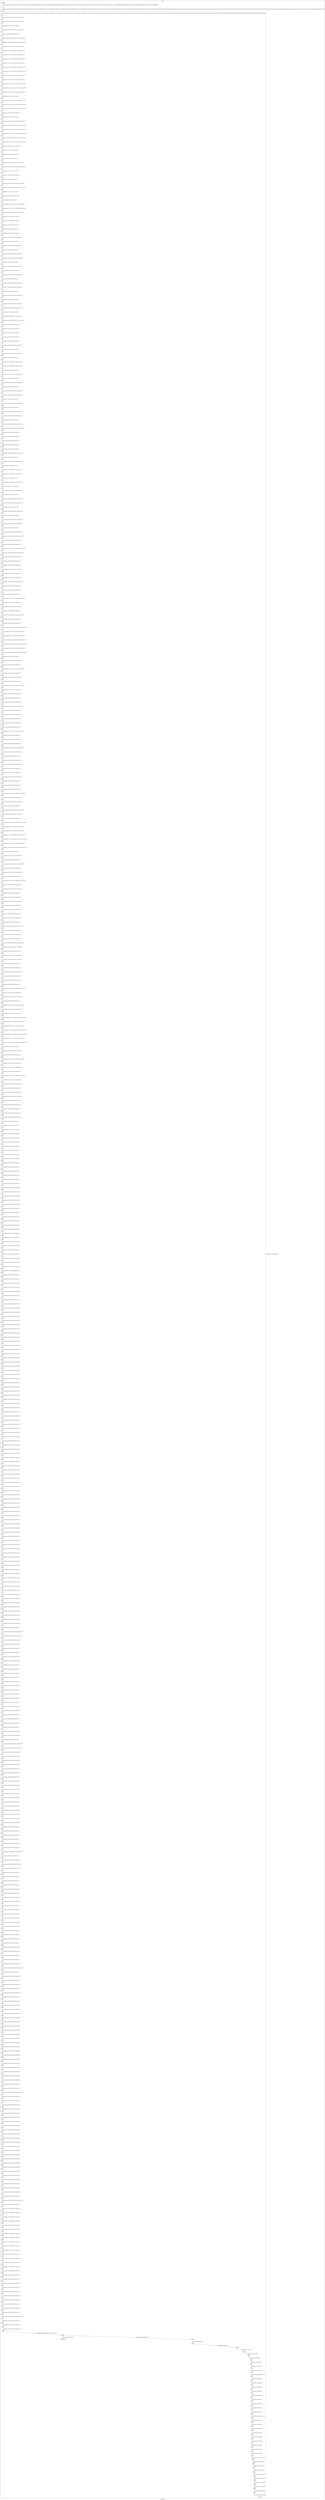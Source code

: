 digraph G {
label="Btor2XCFA";
subgraph cluster_0 {
label="main";
main_init[];
l1[];
l3[];
l4[];
l5[];
l6[];
l7[];
l8[];
l9[];
l10[];
l11[];
l12[];
l13[];
l14[];
l15[];
l16[];
l17[];
l18[];
l19[];
l20[];
l21[];
l22[];
l23[];
l24[];
l25[];
l26[];
l27[];
l28[];
l29[];
l30[];
l31[];
l32[];
l33[];
l34[];
l35[];
l36[];
l37[];
l38[];
l39[];
l40[];
l41[];
l42[];
l43[];
l44[];
l45[];
l46[];
l47[];
l48[];
l49[];
l50[];
l51[];
l52[];
l53[];
l54[];
l55[];
l56[];
l57[];
l58[];
l59[];
l60[];
l61[];
l62[];
l63[];
l64[];
l65[];
l66[];
l67[];
l68[];
l69[];
l70[];
l71[];
l72[];
l73[];
l74[];
l75[];
l76[];
l77[];
l78[];
l79[];
l80[];
l81[];
l82[];
l83[];
l84[];
l85[];
l86[];
l87[];
l88[];
l89[];
l90[];
l91[];
l92[];
l93[];
l94[];
l95[];
l96[];
l97[];
l98[];
l99[];
l100[];
l101[];
l102[];
l103[];
l104[];
l105[];
l106[];
l107[];
l108[];
l109[];
l110[];
l111[];
l112[];
l113[];
l114[];
l115[];
l116[];
l117[];
l118[];
l119[];
l120[];
l121[];
l122[];
l123[];
l124[];
l125[];
l126[];
l127[];
l128[];
l129[];
l130[];
l131[];
l132[];
l133[];
l134[];
l135[];
l136[];
l137[];
l138[];
l139[];
l140[];
l141[];
l142[];
l143[];
l144[];
l145[];
l146[];
l147[];
l148[];
l149[];
l150[];
l151[];
l152[];
l153[];
l154[];
l155[];
l156[];
l157[];
l158[];
l159[];
l160[];
l161[];
l162[];
l163[];
l164[];
l165[];
l166[];
l167[];
l168[];
l169[];
l170[];
l171[];
l172[];
l173[];
l174[];
l175[];
l176[];
l177[];
l178[];
l179[];
l180[];
l181[];
l182[];
l183[];
l184[];
l185[];
l186[];
l187[];
l188[];
l189[];
l190[];
l191[];
l192[];
l193[];
l194[];
l195[];
l196[];
l197[];
l198[];
l199[];
l200[];
l201[];
l202[];
l203[];
l204[];
l205[];
l206[];
l207[];
l208[];
l209[];
l210[];
l211[];
l212[];
l213[];
l214[];
l215[];
l216[];
l217[];
l218[];
l219[];
l220[];
l221[];
l222[];
l223[];
l224[];
l225[];
l226[];
l227[];
l228[];
l229[];
l230[];
l231[];
l232[];
l233[];
l234[];
l235[];
l236[];
l237[];
l238[];
l239[];
l240[];
l241[];
l242[];
l243[];
l244[];
l245[];
l246[];
l247[];
l248[];
l249[];
l250[];
l251[];
l252[];
l253[];
l254[];
l255[];
l256[];
l257[];
l258[];
l259[];
l260[];
l261[];
l262[];
l263[];
l264[];
l265[];
l266[];
l267[];
l268[];
l269[];
l270[];
l271[];
l272[];
l273[];
l274[];
l275[];
l276[];
l277[];
l278[];
l279[];
l280[];
l281[];
l282[];
l283[];
l284[];
l285[];
l286[];
l287[];
l288[];
l289[];
l290[];
l291[];
l292[];
l293[];
l294[];
l295[];
l296[];
l297[];
l298[];
l299[];
l300[];
l301[];
l302[];
l303[];
l304[];
l305[];
l306[];
l307[];
l308[];
l309[];
l310[];
l311[];
l312[];
l313[];
l314[];
l315[];
l316[];
l317[];
l318[];
l319[];
l320[];
l321[];
l322[];
l323[];
l324[];
l325[];
l326[];
l327[];
l328[];
l329[];
l330[];
l331[];
l332[];
l333[];
l334[];
l335[];
l336[];
l337[];
l338[];
l339[];
l340[];
l341[];
l342[];
l343[];
l344[];
l345[];
l346[];
l347[];
l348[];
l349[];
l350[];
l351[];
l352[];
l353[];
l354[];
l355[];
l356[];
l357[];
l358[];
l359[];
l360[];
l361[];
l362[];
l363[];
l364[];
l365[];
l366[];
l367[];
l368[];
l369[];
l370[];
l371[];
l372[];
l373[];
l374[];
l375[];
l376[];
l377[];
l378[];
l379[];
l380[];
l381[];
l382[];
l383[];
l384[];
l385[];
l386[];
l387[];
l388[];
l389[];
l390[];
l391[];
l392[];
l393[];
l394[];
l395[];
l396[];
l397[];
l398[];
l399[];
l400[];
l401[];
l402[];
l403[];
l404[];
l405[];
l406[];
l407[];
l408[];
l409[];
l410[];
l411[];
l412[];
l413[];
l414[];
l415[];
l416[];
l417[];
l418[];
l419[];
l420[];
l421[];
l422[];
l423[];
l424[];
l425[];
l426[];
l427[];
l428[];
l429[];
l430[];
l431[];
l432[];
l433[];
l434[];
l435[];
l436[];
l437[];
l438[];
l439[];
l440[];
l441[];
l442[];
l443[];
l444[];
l445[];
l446[];
l447[];
l448[];
l449[];
l450[];
l451[];
l452[];
l453[];
l454[];
l455[];
l456[];
l457[];
l458[];
l459[];
l460[];
l461[];
l462[];
l463[];
l464[];
l465[];
l466[];
l467[];
l468[];
l469[];
l470[];
l471[];
l472[];
l473[];
l474[];
l475[];
l476[];
l477[];
l478[];
l479[];
l480[];
l481[];
l482[];
l483[];
l484[];
l485[];
l486[];
l487[];
l488[];
l489[];
l490[];
l491[];
l492[];
l493[];
l494[];
l495[];
l496[];
l497[];
l498[];
l499[];
l500[];
l501[];
l502[];
l503[];
l504[];
l505[];
l506[];
l507[];
l508[];
l509[];
l510[];
l511[];
l512[];
l513[];
l514[];
l515[];
l516[];
l517[];
l518[];
l519[];
l520[];
l521[];
l522[];
l523[];
l524[];
l525[];
l526[];
l527[];
l528[];
l529[];
l530[];
l531[];
l532[];
l533[];
l534[];
l535[];
l536[];
l537[];
l538[];
l539[];
l540[];
l541[];
l542[];
l543[];
l544[];
l545[];
l546[];
l547[];
l548[];
l549[];
l550[];
l551[];
l552[];
l553[];
l554[];
l555[];
l556[];
l557[];
l558[];
l559[];
l560[];
l561[];
l562[];
l563[];
main_error[];
l564[];
l565[];
l566[];
l567[];
l568[];
l569[];
l570[];
l571[];
l572[];
l573[];
l574[];
l575[];
l576[];
l577[];
l578[];
l579[];
l580[];
l581[];
l582[];
l583[];
l584[];
l585[];
l586[];
l587[];
l588[];
l589[];
l590[];
l591[];
l592[];
l593[];
l594[];
l595[];
l596[];
l597[];
l598[];
l599[];
l600[];
l601[];
l602[];
main_init -> l1 [label="[(assign const_5 #b00000000),(assign const_22 #b0),(assign const_85 #b00000000000000000000000000000001),(assign const_86 #b00000000000000000000000000000000),(assign const_96 #b00000000),(assign const_100 #b00000001),(assign const_124 #b11111111),(assign const_126 #b00000010),(assign const_151 #b000000000000000000000000),(assign const_320 #b00000000000000000000000000000011),(assign const_331 #b00000011)] "];
l3 -> l4 [label="[(havoc input_95),(havoc input_97),(havoc input_98),(havoc input_99),(havoc input_106),(havoc input_107),(havoc input_108),(havoc input_109),(havoc input_115),(havoc input_116),(havoc input_117),(havoc input_118),(havoc input_125),(havoc input_127),(havoc input_128),(havoc input_135),(havoc input_136),(havoc input_137),(havoc input_138),(havoc input_139),(havoc input_140),(havoc input_150),(havoc input_158),(havoc input_165),(havoc input_173),(havoc input_175),(havoc input_179),(havoc input_181),(havoc input_190),(havoc input_204),(havoc input_215),(havoc input_217),(havoc input_221),(havoc input_223),(havoc input_232),(havoc input_246),(havoc input_257),(havoc input_259),(havoc input_263),(havoc input_265),(havoc input_274),(havoc input_288)] "];
l4 -> l5 [label="[(assign ternary_87 (ite (= state_25 #b1) const_85 const_86))] "];
l5 -> l6 [label="[(assign ternary_88 (ite (= state_45 #b1) const_85 const_86))] "];
l6 -> l7 [label="[(assign binary_89 (bvadd ternary_87 ternary_88))] "];
l7 -> l8 [label="[(assign ternary_90 (ite (= state_65 #b1) const_85 const_86))] "];
l8 -> l9 [label="[(assign binary_91 (bvadd binary_89 ternary_90))] "];
l9 -> l10 [label="[(assign comparison_92 (ite (bvule binary_91 const_85) #b1 #b0))] "];
l10 -> l11 [label="[(assign binary_93 (bvand (bvnot state_83) (bvnot comparison_92)))] "];
l11 -> l12 [label="[(assign ternary_101 (ite (= input_99 #b1) const_100 state_6))] "];
l12 -> l13 [label="[(assign ternary_102 (ite (= input_98 #b1) const_96 ternary_101))] "];
l13 -> l14 [label="[(assign ternary_103 (ite (= input_97 #b1) const_96 ternary_102))] "];
l14 -> l15 [label="[(assign ternary_104 (ite (= input_95 #b1) const_96 ternary_103))] "];
l15 -> l16 [label="[(assign ternary_110 (ite (= input_109 #b1) const_100 state_8))] "];
l16 -> l17 [label="[(assign ternary_111 (ite (= input_108 #b1) const_96 ternary_110))] "];
l17 -> l18 [label="[(assign ternary_112 (ite (= input_107 #b1) const_96 ternary_111))] "];
l18 -> l19 [label="[(assign ternary_113 (ite (= input_106 #b1) const_96 ternary_112))] "];
l19 -> l20 [label="[(assign ternary_119 (ite (= input_118 #b1) const_100 state_10))] "];
l20 -> l21 [label="[(assign ternary_120 (ite (= input_117 #b1) const_96 ternary_119))] "];
l21 -> l22 [label="[(assign ternary_121 (ite (= input_116 #b1) const_96 ternary_120))] "];
l22 -> l23 [label="[(assign ternary_122 (ite (= input_115 #b1) const_96 ternary_121))] "];
l23 -> l24 [label="[(assign binary_129 (bvxor const_124 state_12))] "];
l24 -> l25 [label="[(assign ternary_130 (ite (= input_128 #b1) const_96 binary_129))] "];
l25 -> l26 [label="[(assign ternary_131 (ite (= input_127 #b1) const_100 ternary_130))] "];
l26 -> l27 [label="[(assign ternary_132 (ite (= input_125 #b1) const_126 ternary_131))] "];
l27 -> l28 [label="[(assign binary_133 (bvxor const_124 ternary_132))] "];
l28 -> l29 [label="[(assign binary_141 (bvxor const_124 state_14))] "];
l29 -> l30 [label="[(assign ternary_142 (ite (= input_140 #b1) const_96 binary_141))] "];
l30 -> l31 [label="[(assign ternary_143 (ite (= input_139 #b1) const_124 ternary_142))] "];
l31 -> l32 [label="[(assign ternary_144 (ite (= input_138 #b1) const_100 ternary_143))] "];
l32 -> l33 [label="[(assign ternary_145 (ite (= input_137 #b1) const_124 ternary_144))] "];
l33 -> l34 [label="[(assign ternary_146 (ite (= input_136 #b1) const_126 ternary_145))] "];
l34 -> l35 [label="[(assign ternary_147 (ite (= input_135 #b1) const_124 ternary_146))] "];
l35 -> l36 [label="[(assign binary_148 (bvxor const_124 ternary_147))] "];
l36 -> l37 [label="[(assign binary_152 (++ const_151 state_16))] "];
l37 -> l38 [label="[(assign binary_153 (bvadd const_85 binary_152))] "];
l38 -> l39 [label="[(assign slice_154 (extract binary_153 0 8))] "];
l39 -> l40 [label="[(assign ternary_155 (ite (= input_97 #b1) const_96 state_16))] "];
l40 -> l41 [label="[(assign ternary_156 (ite (= input_150 #b1) slice_154 ternary_155))] "];
l41 -> l42 [label="[(assign binary_159 (++ const_151 state_18))] "];
l42 -> l43 [label="[(assign binary_160 (bvadd const_85 binary_159))] "];
l43 -> l44 [label="[(assign slice_161 (extract binary_160 0 8))] "];
l44 -> l45 [label="[(assign ternary_162 (ite (= input_107 #b1) const_96 state_18))] "];
l45 -> l46 [label="[(assign ternary_163 (ite (= input_158 #b1) slice_161 ternary_162))] "];
l46 -> l47 [label="[(assign binary_166 (++ const_151 state_20))] "];
l47 -> l48 [label="[(assign binary_167 (bvadd const_85 binary_166))] "];
l48 -> l49 [label="[(assign slice_168 (extract binary_167 0 8))] "];
l49 -> l50 [label="[(assign ternary_169 (ite (= input_116 #b1) const_96 state_20))] "];
l50 -> l51 [label="[(assign ternary_170 (ite (= input_165 #b1) slice_168 ternary_169))] "];
l51 -> l52 [label="[(assign binary_172 (bvand (bvnot state_23) (bvnot input_99)))] "];
l52 -> l53 [label="[(assign binary_174 (bvor binary_172 input_173))] "];
l53 -> l54 [label="[(assign binary_176 (bvor binary_174 input_175))] "];
l54 -> l55 [label="[(assign binary_177 (bvor binary_176 input_95))] "];
l55 -> l56 [label="[(assign binary_180 (bvor state_25 input_179))] "];
l56 -> l57 [label="[(assign binary_182 (bvor binary_180 input_181))] "];
l57 -> l58 [label="[(assign binary_183 (bvand binary_182 (bvnot input_139)))] "];
l58 -> l59 [label="[(assign binary_185 (bvor state_27 input_99))] "];
l59 -> l60 [label="[(assign binary_186 (bvand binary_185 (bvnot input_128)))] "];
l60 -> l61 [label="[(assign binary_188 (bvor state_29 input_128))] "];
l61 -> l62 [label="[(assign binary_189 (bvand binary_188 (bvnot input_98)))] "];
l62 -> l63 [label="[(assign binary_191 (bvand binary_189 (bvnot input_190)))] "];
l63 -> l64 [label="[(assign binary_193 (bvor state_31 input_98))] "];
l64 -> l65 [label="[(assign binary_194 (bvand binary_193 (bvnot input_173)))] "];
l65 -> l66 [label="[(assign binary_196 (bvor state_33 input_190))] "];
l66 -> l67 [label="[(assign binary_197 (bvand binary_196 (bvnot input_140)))] "];
l67 -> l68 [label="[(assign binary_199 (bvor state_35 input_140))] "];
l68 -> l69 [label="[(assign binary_200 (bvand binary_199 (bvnot input_179)))] "];
l69 -> l70 [label="[(assign binary_201 (bvand binary_200 (bvnot input_97)))] "];
l70 -> l71 [label="[(assign binary_203 (bvor state_37 input_97))] "];
l71 -> l72 [label="[(assign binary_205 (bvand binary_203 (bvnot input_204)))] "];
l72 -> l73 [label="[(assign binary_207 (bvor state_39 input_204))] "];
l73 -> l74 [label="[(assign binary_208 (bvand binary_207 (bvnot input_181)))] "];
l74 -> l75 [label="[(assign binary_209 (bvand binary_208 (bvnot input_175)))] "];
l75 -> l76 [label="[(assign binary_211 (bvor state_41 input_139))] "];
l76 -> l77 [label="[(assign binary_212 (bvand binary_211 (bvnot input_95)))] "];
l77 -> l78 [label="[(assign binary_214 (bvand (bvnot state_43) (bvnot input_109)))] "];
l78 -> l79 [label="[(assign binary_216 (bvor binary_214 input_215))] "];
l79 -> l80 [label="[(assign binary_218 (bvor binary_216 input_217))] "];
l80 -> l81 [label="[(assign binary_219 (bvor binary_218 input_106))] "];
l81 -> l82 [label="[(assign binary_222 (bvor state_45 input_221))] "];
l82 -> l83 [label="[(assign binary_224 (bvor binary_222 input_223))] "];
l83 -> l84 [label="[(assign binary_225 (bvand binary_224 (bvnot input_137)))] "];
l84 -> l85 [label="[(assign binary_227 (bvor state_47 input_109))] "];
l85 -> l86 [label="[(assign binary_228 (bvand binary_227 (bvnot input_127)))] "];
l86 -> l87 [label="[(assign binary_230 (bvor state_49 input_127))] "];
l87 -> l88 [label="[(assign binary_231 (bvand binary_230 (bvnot input_108)))] "];
l88 -> l89 [label="[(assign binary_233 (bvand binary_231 (bvnot input_232)))] "];
l89 -> l90 [label="[(assign binary_235 (bvor state_51 input_108))] "];
l90 -> l91 [label="[(assign binary_236 (bvand binary_235 (bvnot input_215)))] "];
l91 -> l92 [label="[(assign binary_238 (bvor state_53 input_232))] "];
l92 -> l93 [label="[(assign binary_239 (bvand binary_238 (bvnot input_138)))] "];
l93 -> l94 [label="[(assign binary_241 (bvor state_55 input_138))] "];
l94 -> l95 [label="[(assign binary_242 (bvand binary_241 (bvnot input_221)))] "];
l95 -> l96 [label="[(assign binary_243 (bvand binary_242 (bvnot input_107)))] "];
l96 -> l97 [label="[(assign binary_245 (bvor state_57 input_107))] "];
l97 -> l98 [label="[(assign binary_247 (bvand binary_245 (bvnot input_246)))] "];
l98 -> l99 [label="[(assign binary_249 (bvor state_59 input_246))] "];
l99 -> l100 [label="[(assign binary_250 (bvand binary_249 (bvnot input_223)))] "];
l100 -> l101 [label="[(assign binary_251 (bvand binary_250 (bvnot input_217)))] "];
l101 -> l102 [label="[(assign binary_253 (bvor state_61 input_137))] "];
l102 -> l103 [label="[(assign binary_254 (bvand binary_253 (bvnot input_106)))] "];
l103 -> l104 [label="[(assign binary_256 (bvand (bvnot state_63) (bvnot input_118)))] "];
l104 -> l105 [label="[(assign binary_258 (bvor binary_256 input_257))] "];
l105 -> l106 [label="[(assign binary_260 (bvor binary_258 input_259))] "];
l106 -> l107 [label="[(assign binary_261 (bvor binary_260 input_115))] "];
l107 -> l108 [label="[(assign binary_264 (bvor state_65 input_263))] "];
l108 -> l109 [label="[(assign binary_266 (bvor binary_264 input_265))] "];
l109 -> l110 [label="[(assign binary_267 (bvand binary_266 (bvnot input_135)))] "];
l110 -> l111 [label="[(assign binary_269 (bvor state_67 input_118))] "];
l111 -> l112 [label="[(assign binary_270 (bvand binary_269 (bvnot input_125)))] "];
l112 -> l113 [label="[(assign binary_272 (bvor state_69 input_125))] "];
l113 -> l114 [label="[(assign binary_273 (bvand binary_272 (bvnot input_117)))] "];
l114 -> l115 [label="[(assign binary_275 (bvand binary_273 (bvnot input_274)))] "];
l115 -> l116 [label="[(assign binary_277 (bvor state_71 input_117))] "];
l116 -> l117 [label="[(assign binary_278 (bvand binary_277 (bvnot input_257)))] "];
l117 -> l118 [label="[(assign binary_280 (bvor state_73 input_274))] "];
l118 -> l119 [label="[(assign binary_281 (bvand binary_280 (bvnot input_136)))] "];
l119 -> l120 [label="[(assign binary_283 (bvor state_75 input_136))] "];
l120 -> l121 [label="[(assign binary_284 (bvand binary_283 (bvnot input_263)))] "];
l121 -> l122 [label="[(assign binary_285 (bvand binary_284 (bvnot input_116)))] "];
l122 -> l123 [label="[(assign binary_287 (bvor state_77 input_116))] "];
l123 -> l124 [label="[(assign binary_289 (bvand binary_287 (bvnot input_288)))] "];
l124 -> l125 [label="[(assign binary_291 (bvor state_79 input_288))] "];
l125 -> l126 [label="[(assign binary_292 (bvand binary_291 (bvnot input_265)))] "];
l126 -> l127 [label="[(assign binary_293 (bvand binary_292 (bvnot input_259)))] "];
l127 -> l128 [label="[(assign binary_295 (bvor state_81 input_135))] "];
l128 -> l129 [label="[(assign binary_296 (bvand binary_295 (bvnot input_115)))] "];
l129 -> l130 [label="[(assign binary_298 (bvor (bvnot state_23) (bvnot input_99)))] "];
l130 -> l131 [label="[(assign binary_299 (bvor state_27 (bvnot input_128)))] "];
l131 -> l132 [label="[(assign binary_300 (bvand binary_298 binary_299))] "];
l132 -> l133 [label="[(assign comparison_301 (ite (= const_124 binary_141) #b1 #b0))] "];
l133 -> l134 [label="[(assign binary_302 (bvand state_29 (bvnot comparison_301)))] "];
l134 -> l135 [label="[(assign binary_303 (bvor (bvnot input_98) binary_302))] "];
l135 -> l136 [label="[(assign binary_304 (bvand binary_300 binary_303))] "];
l136 -> l137 [label="[(assign binary_305 (bvand state_31 comparison_301))] "];
l137 -> l138 [label="[(assign binary_306 (bvor (bvnot input_173) binary_305))] "];
l138 -> l139 [label="[(assign binary_307 (bvand binary_304 binary_306))] "];
l139 -> l140 [label="[(assign binary_308 (bvand state_29 comparison_301))] "];
l140 -> l141 [label="[(assign binary_309 (bvor (bvnot input_190) binary_308))] "];
l141 -> l142 [label="[(assign binary_310 (bvand binary_307 binary_309))] "];
l142 -> l143 [label="[(assign binary_311 (bvor state_33 (bvnot input_140)))] "];
l143 -> l144 [label="[(assign binary_312 (bvand binary_310 binary_311))] "];
l144 -> l145 [label="[(assign comparison_313 (ite (= const_96 binary_129) #b1 #b0))] "];
l145 -> l146 [label="[(assign binary_314 (bvand state_35 comparison_313))] "];
l146 -> l147 [label="[(assign binary_315 (bvor (bvnot input_179) binary_314))] "];
l147 -> l148 [label="[(assign binary_316 (bvand binary_312 binary_315))] "];
l148 -> l149 [label="[(assign binary_317 (bvand state_35 (bvnot comparison_313)))] "];
l149 -> l150 [label="[(assign binary_318 (bvor (bvnot input_97) binary_317))] "];
l150 -> l151 [label="[(assign binary_319 (bvand binary_316 binary_318))] "];
l151 -> l152 [label="[(assign comparison_321 (ite (bvule const_320 binary_152) #b1 #b0))] "];
l152 -> l153 [label="[(assign comparison_322 (ite (= const_96 state_16) #b1 #b0))] "];
l153 -> l154 [label="[(assign comparison_323 (ite (= const_100 state_16) #b1 #b0))] "];
l154 -> l155 [label="[(assign ternary_324 (ite (= comparison_323 #b1) state_8 state_10))] "];
l155 -> l156 [label="[(assign ternary_325 (ite (= comparison_322 #b1) state_6 ternary_324))] "];
l156 -> l157 [label="[(assign comparison_326 (ite (= const_96 ternary_325) #b1 #b0))] "];
l157 -> l158 [label="[(assign binary_327 (bvand (bvnot comparison_321) comparison_326))] "];
l158 -> l159 [label="[(assign binary_328 (bvand state_37 binary_327))] "];
l159 -> l160 [label="[(assign binary_329 (bvor (bvnot input_150) binary_328))] "];
l160 -> l161 [label="[(assign binary_330 (bvand binary_319 binary_329))] "];
l161 -> l162 [label="[(assign comparison_332 (ite (= const_331 state_16) #b1 #b0))] "];
l162 -> l163 [label="[(assign binary_333 (bvand state_37 comparison_332))] "];
l163 -> l164 [label="[(assign binary_334 (bvor (bvnot input_204) binary_333))] "];
l164 -> l165 [label="[(assign binary_335 (bvand binary_330 binary_334))] "];
l165 -> l166 [label="[(assign comparison_336 (ite (= const_96 binary_141) #b1 #b0))] "];
l166 -> l167 [label="[(assign binary_337 (bvand state_39 comparison_336))] "];
l167 -> l168 [label="[(assign binary_338 (bvor (bvnot input_181) binary_337))] "];
l168 -> l169 [label="[(assign binary_339 (bvand binary_335 binary_338))] "];
l169 -> l170 [label="[(assign binary_340 (bvand state_39 comparison_301))] "];
l170 -> l171 [label="[(assign binary_341 (bvor (bvnot input_175) binary_340))] "];
l171 -> l172 [label="[(assign binary_342 (bvand binary_339 binary_341))] "];
l172 -> l173 [label="[(assign binary_343 (bvor state_25 (bvnot input_139)))] "];
l173 -> l174 [label="[(assign binary_344 (bvand binary_342 binary_343))] "];
l174 -> l175 [label="[(assign binary_345 (bvor state_41 (bvnot input_95)))] "];
l175 -> l176 [label="[(assign binary_346 (bvand binary_344 binary_345))] "];
l176 -> l177 [label="[(assign binary_347 (bvor (bvnot state_43) (bvnot input_109)))] "];
l177 -> l178 [label="[(assign binary_348 (bvand binary_346 binary_347))] "];
l178 -> l179 [label="[(assign binary_349 (bvor state_47 (bvnot input_127)))] "];
l179 -> l180 [label="[(assign binary_350 (bvand binary_348 binary_349))] "];
l180 -> l181 [label="[(assign binary_351 (bvand state_49 (bvnot comparison_301)))] "];
l181 -> l182 [label="[(assign binary_352 (bvor (bvnot input_108) binary_351))] "];
l182 -> l183 [label="[(assign binary_353 (bvand binary_350 binary_352))] "];
l183 -> l184 [label="[(assign binary_354 (bvand state_51 comparison_301))] "];
l184 -> l185 [label="[(assign binary_355 (bvor (bvnot input_215) binary_354))] "];
l185 -> l186 [label="[(assign binary_356 (bvand binary_353 binary_355))] "];
l186 -> l187 [label="[(assign binary_357 (bvand state_49 comparison_301))] "];
l187 -> l188 [label="[(assign binary_358 (bvor (bvnot input_232) binary_357))] "];
l188 -> l189 [label="[(assign binary_359 (bvand binary_356 binary_358))] "];
l189 -> l190 [label="[(assign binary_360 (bvor state_53 (bvnot input_138)))] "];
l190 -> l191 [label="[(assign binary_361 (bvand binary_359 binary_360))] "];
l191 -> l192 [label="[(assign comparison_362 (ite (= const_100 binary_129) #b1 #b0))] "];
l192 -> l193 [label="[(assign binary_363 (bvand state_55 comparison_362))] "];
l193 -> l194 [label="[(assign binary_364 (bvor (bvnot input_221) binary_363))] "];
l194 -> l195 [label="[(assign binary_365 (bvand binary_361 binary_364))] "];
l195 -> l196 [label="[(assign binary_366 (bvand state_55 (bvnot comparison_362)))] "];
l196 -> l197 [label="[(assign binary_367 (bvor (bvnot input_107) binary_366))] "];
l197 -> l198 [label="[(assign binary_368 (bvand binary_365 binary_367))] "];
l198 -> l199 [label="[(assign comparison_369 (ite (bvule const_320 binary_159) #b1 #b0))] "];
l199 -> l200 [label="[(assign comparison_370 (ite (= const_96 state_18) #b1 #b0))] "];
l200 -> l201 [label="[(assign comparison_371 (ite (= const_100 state_18) #b1 #b0))] "];
l201 -> l202 [label="[(assign ternary_372 (ite (= comparison_371 #b1) state_8 state_10))] "];
l202 -> l203 [label="[(assign ternary_373 (ite (= comparison_370 #b1) state_6 ternary_372))] "];
l203 -> l204 [label="[(assign comparison_374 (ite (= const_96 ternary_373) #b1 #b0))] "];
l204 -> l205 [label="[(assign binary_375 (bvand (bvnot comparison_369) comparison_374))] "];
l205 -> l206 [label="[(assign binary_376 (bvand state_57 binary_375))] "];
l206 -> l207 [label="[(assign binary_377 (bvor (bvnot input_158) binary_376))] "];
l207 -> l208 [label="[(assign binary_378 (bvand binary_368 binary_377))] "];
l208 -> l209 [label="[(assign comparison_379 (ite (= const_331 state_18) #b1 #b0))] "];
l209 -> l210 [label="[(assign binary_380 (bvand state_57 comparison_379))] "];
l210 -> l211 [label="[(assign binary_381 (bvor (bvnot input_246) binary_380))] "];
l211 -> l212 [label="[(assign binary_382 (bvand binary_378 binary_381))] "];
l212 -> l213 [label="[(assign comparison_383 (ite (= const_100 binary_141) #b1 #b0))] "];
l213 -> l214 [label="[(assign binary_384 (bvand state_59 comparison_383))] "];
l214 -> l215 [label="[(assign binary_385 (bvor (bvnot input_223) binary_384))] "];
l215 -> l216 [label="[(assign binary_386 (bvand binary_382 binary_385))] "];
l216 -> l217 [label="[(assign binary_387 (bvand state_59 comparison_301))] "];
l217 -> l218 [label="[(assign binary_388 (bvor (bvnot input_217) binary_387))] "];
l218 -> l219 [label="[(assign binary_389 (bvand binary_386 binary_388))] "];
l219 -> l220 [label="[(assign binary_390 (bvor state_45 (bvnot input_137)))] "];
l220 -> l221 [label="[(assign binary_391 (bvand binary_389 binary_390))] "];
l221 -> l222 [label="[(assign binary_392 (bvor state_61 (bvnot input_106)))] "];
l222 -> l223 [label="[(assign binary_393 (bvand binary_391 binary_392))] "];
l223 -> l224 [label="[(assign binary_394 (bvor (bvnot state_63) (bvnot input_118)))] "];
l224 -> l225 [label="[(assign binary_395 (bvand binary_393 binary_394))] "];
l225 -> l226 [label="[(assign binary_396 (bvor state_67 (bvnot input_125)))] "];
l226 -> l227 [label="[(assign binary_397 (bvand binary_395 binary_396))] "];
l227 -> l228 [label="[(assign binary_398 (bvand state_69 (bvnot comparison_301)))] "];
l228 -> l229 [label="[(assign binary_399 (bvor (bvnot input_117) binary_398))] "];
l229 -> l230 [label="[(assign binary_400 (bvand binary_397 binary_399))] "];
l230 -> l231 [label="[(assign binary_401 (bvand state_71 comparison_301))] "];
l231 -> l232 [label="[(assign binary_402 (bvor (bvnot input_257) binary_401))] "];
l232 -> l233 [label="[(assign binary_403 (bvand binary_400 binary_402))] "];
l233 -> l234 [label="[(assign binary_404 (bvand state_69 comparison_301))] "];
l234 -> l235 [label="[(assign binary_405 (bvor (bvnot input_274) binary_404))] "];
l235 -> l236 [label="[(assign binary_406 (bvand binary_403 binary_405))] "];
l236 -> l237 [label="[(assign binary_407 (bvor state_73 (bvnot input_136)))] "];
l237 -> l238 [label="[(assign binary_408 (bvand binary_406 binary_407))] "];
l238 -> l239 [label="[(assign comparison_409 (ite (= const_126 binary_129) #b1 #b0))] "];
l239 -> l240 [label="[(assign binary_410 (bvand state_75 comparison_409))] "];
l240 -> l241 [label="[(assign binary_411 (bvor (bvnot input_263) binary_410))] "];
l241 -> l242 [label="[(assign binary_412 (bvand binary_408 binary_411))] "];
l242 -> l243 [label="[(assign binary_413 (bvand state_75 (bvnot comparison_409)))] "];
l243 -> l244 [label="[(assign binary_414 (bvor (bvnot input_116) binary_413))] "];
l244 -> l245 [label="[(assign binary_415 (bvand binary_412 binary_414))] "];
l245 -> l246 [label="[(assign comparison_416 (ite (bvule const_320 binary_166) #b1 #b0))] "];
l246 -> l247 [label="[(assign comparison_417 (ite (= const_96 state_20) #b1 #b0))] "];
l247 -> l248 [label="[(assign comparison_418 (ite (= const_100 state_20) #b1 #b0))] "];
l248 -> l249 [label="[(assign ternary_419 (ite (= comparison_418 #b1) state_8 state_10))] "];
l249 -> l250 [label="[(assign ternary_420 (ite (= comparison_417 #b1) state_6 ternary_419))] "];
l250 -> l251 [label="[(assign comparison_421 (ite (= const_96 ternary_420) #b1 #b0))] "];
l251 -> l252 [label="[(assign binary_422 (bvand (bvnot comparison_416) comparison_421))] "];
l252 -> l253 [label="[(assign binary_423 (bvand state_77 binary_422))] "];
l253 -> l254 [label="[(assign binary_424 (bvor (bvnot input_165) binary_423))] "];
l254 -> l255 [label="[(assign binary_425 (bvand binary_415 binary_424))] "];
l255 -> l256 [label="[(assign comparison_426 (ite (= const_331 state_20) #b1 #b0))] "];
l256 -> l257 [label="[(assign binary_427 (bvand state_77 comparison_426))] "];
l257 -> l258 [label="[(assign binary_428 (bvor (bvnot input_288) binary_427))] "];
l258 -> l259 [label="[(assign binary_429 (bvand binary_425 binary_428))] "];
l259 -> l260 [label="[(assign comparison_430 (ite (= const_126 binary_141) #b1 #b0))] "];
l260 -> l261 [label="[(assign binary_431 (bvand state_79 comparison_430))] "];
l261 -> l262 [label="[(assign binary_432 (bvor (bvnot input_265) binary_431))] "];
l262 -> l263 [label="[(assign binary_433 (bvand binary_429 binary_432))] "];
l263 -> l264 [label="[(assign binary_434 (bvand state_79 comparison_301))] "];
l264 -> l265 [label="[(assign binary_435 (bvor (bvnot input_259) binary_434))] "];
l265 -> l266 [label="[(assign binary_436 (bvand binary_433 binary_435))] "];
l266 -> l267 [label="[(assign binary_437 (bvor state_65 (bvnot input_135)))] "];
l267 -> l268 [label="[(assign binary_438 (bvand binary_436 binary_437))] "];
l268 -> l269 [label="[(assign binary_439 (bvor state_81 (bvnot input_115)))] "];
l269 -> l270 [label="[(assign binary_440 (bvand binary_438 binary_439))] "];
l270 -> l271 [label="[(assign binary_441 (bvor input_99 input_128))] "];
l271 -> l272 [label="[(assign binary_442 (bvor input_98 binary_441))] "];
l272 -> l273 [label="[(assign binary_443 (bvor input_173 binary_442))] "];
l273 -> l274 [label="[(assign binary_444 (bvor input_190 binary_443))] "];
l274 -> l275 [label="[(assign binary_445 (bvor input_140 binary_444))] "];
l275 -> l276 [label="[(assign binary_446 (bvor input_179 binary_445))] "];
l276 -> l277 [label="[(assign binary_447 (bvor input_97 binary_446))] "];
l277 -> l278 [label="[(assign binary_448 (bvor input_150 binary_447))] "];
l278 -> l279 [label="[(assign binary_449 (bvor input_204 binary_448))] "];
l279 -> l280 [label="[(assign binary_450 (bvor input_181 binary_449))] "];
l280 -> l281 [label="[(assign binary_451 (bvor input_175 binary_450))] "];
l281 -> l282 [label="[(assign binary_452 (bvor input_139 binary_451))] "];
l282 -> l283 [label="[(assign binary_453 (bvor input_95 binary_452))] "];
l283 -> l284 [label="[(assign binary_454 (bvor input_109 binary_453))] "];
l284 -> l285 [label="[(assign binary_455 (bvor input_127 binary_454))] "];
l285 -> l286 [label="[(assign binary_456 (bvor input_108 binary_455))] "];
l286 -> l287 [label="[(assign binary_457 (bvor input_215 binary_456))] "];
l287 -> l288 [label="[(assign binary_458 (bvor input_232 binary_457))] "];
l288 -> l289 [label="[(assign binary_459 (bvor input_138 binary_458))] "];
l289 -> l290 [label="[(assign binary_460 (bvor input_221 binary_459))] "];
l290 -> l291 [label="[(assign binary_461 (bvor input_107 binary_460))] "];
l291 -> l292 [label="[(assign binary_462 (bvor input_158 binary_461))] "];
l292 -> l293 [label="[(assign binary_463 (bvor input_246 binary_462))] "];
l293 -> l294 [label="[(assign binary_464 (bvor input_223 binary_463))] "];
l294 -> l295 [label="[(assign binary_465 (bvor input_217 binary_464))] "];
l295 -> l296 [label="[(assign binary_466 (bvor input_137 binary_465))] "];
l296 -> l297 [label="[(assign binary_467 (bvor input_106 binary_466))] "];
l297 -> l298 [label="[(assign binary_468 (bvor input_118 binary_467))] "];
l298 -> l299 [label="[(assign binary_469 (bvor input_125 binary_468))] "];
l299 -> l300 [label="[(assign binary_470 (bvor input_117 binary_469))] "];
l300 -> l301 [label="[(assign binary_471 (bvor input_257 binary_470))] "];
l301 -> l302 [label="[(assign binary_472 (bvor input_274 binary_471))] "];
l302 -> l303 [label="[(assign binary_473 (bvor input_136 binary_472))] "];
l303 -> l304 [label="[(assign binary_474 (bvor input_263 binary_473))] "];
l304 -> l305 [label="[(assign binary_475 (bvor input_116 binary_474))] "];
l305 -> l306 [label="[(assign binary_476 (bvor input_165 binary_475))] "];
l306 -> l307 [label="[(assign binary_477 (bvor input_288 binary_476))] "];
l307 -> l308 [label="[(assign binary_478 (bvor input_265 binary_477))] "];
l308 -> l309 [label="[(assign binary_479 (bvor input_259 binary_478))] "];
l309 -> l310 [label="[(assign binary_480 (bvor input_135 binary_479))] "];
l310 -> l311 [label="[(assign binary_481 (bvor input_115 binary_480))] "];
l311 -> l312 [label="[(assign binary_482 (bvand binary_440 binary_481))] "];
l312 -> l313 [label="[(assign binary_483 (bvand input_99 input_128))] "];
l313 -> l314 [label="[(assign binary_484 (bvand input_98 binary_441))] "];
l314 -> l315 [label="[(assign binary_485 (bvor binary_483 binary_484))] "];
l315 -> l316 [label="[(assign binary_486 (bvand input_173 binary_442))] "];
l316 -> l317 [label="[(assign binary_487 (bvor binary_485 binary_486))] "];
l317 -> l318 [label="[(assign binary_488 (bvand input_190 binary_443))] "];
l318 -> l319 [label="[(assign binary_489 (bvor binary_487 binary_488))] "];
l319 -> l320 [label="[(assign binary_490 (bvand input_140 binary_444))] "];
l320 -> l321 [label="[(assign binary_491 (bvor binary_489 binary_490))] "];
l321 -> l322 [label="[(assign binary_492 (bvand input_179 binary_445))] "];
l322 -> l323 [label="[(assign binary_493 (bvor binary_491 binary_492))] "];
l323 -> l324 [label="[(assign binary_494 (bvand input_97 binary_446))] "];
l324 -> l325 [label="[(assign binary_495 (bvor binary_493 binary_494))] "];
l325 -> l326 [label="[(assign binary_496 (bvand input_150 binary_447))] "];
l326 -> l327 [label="[(assign binary_497 (bvor binary_495 binary_496))] "];
l327 -> l328 [label="[(assign binary_498 (bvand input_204 binary_448))] "];
l328 -> l329 [label="[(assign binary_499 (bvor binary_497 binary_498))] "];
l329 -> l330 [label="[(assign binary_500 (bvand input_181 binary_449))] "];
l330 -> l331 [label="[(assign binary_501 (bvor binary_499 binary_500))] "];
l331 -> l332 [label="[(assign binary_502 (bvand input_175 binary_450))] "];
l332 -> l333 [label="[(assign binary_503 (bvor binary_501 binary_502))] "];
l333 -> l334 [label="[(assign binary_504 (bvand input_139 binary_451))] "];
l334 -> l335 [label="[(assign binary_505 (bvor binary_503 binary_504))] "];
l335 -> l336 [label="[(assign binary_506 (bvand input_95 binary_452))] "];
l336 -> l337 [label="[(assign binary_507 (bvor binary_505 binary_506))] "];
l337 -> l338 [label="[(assign binary_508 (bvand input_109 binary_453))] "];
l338 -> l339 [label="[(assign binary_509 (bvor binary_507 binary_508))] "];
l339 -> l340 [label="[(assign binary_510 (bvand input_127 binary_454))] "];
l340 -> l341 [label="[(assign binary_511 (bvor binary_509 binary_510))] "];
l341 -> l342 [label="[(assign binary_512 (bvand input_108 binary_455))] "];
l342 -> l343 [label="[(assign binary_513 (bvor binary_511 binary_512))] "];
l343 -> l344 [label="[(assign binary_514 (bvand input_215 binary_456))] "];
l344 -> l345 [label="[(assign binary_515 (bvor binary_513 binary_514))] "];
l345 -> l346 [label="[(assign binary_516 (bvand input_232 binary_457))] "];
l346 -> l347 [label="[(assign binary_517 (bvor binary_515 binary_516))] "];
l347 -> l348 [label="[(assign binary_518 (bvand input_138 binary_458))] "];
l348 -> l349 [label="[(assign binary_519 (bvor binary_517 binary_518))] "];
l349 -> l350 [label="[(assign binary_520 (bvand input_221 binary_459))] "];
l350 -> l351 [label="[(assign binary_521 (bvor binary_519 binary_520))] "];
l351 -> l352 [label="[(assign binary_522 (bvand input_107 binary_460))] "];
l352 -> l353 [label="[(assign binary_523 (bvor binary_521 binary_522))] "];
l353 -> l354 [label="[(assign binary_524 (bvand input_158 binary_461))] "];
l354 -> l355 [label="[(assign binary_525 (bvor binary_523 binary_524))] "];
l355 -> l356 [label="[(assign binary_526 (bvand input_246 binary_462))] "];
l356 -> l357 [label="[(assign binary_527 (bvor binary_525 binary_526))] "];
l357 -> l358 [label="[(assign binary_528 (bvand input_223 binary_463))] "];
l358 -> l359 [label="[(assign binary_529 (bvor binary_527 binary_528))] "];
l359 -> l360 [label="[(assign binary_530 (bvand input_217 binary_464))] "];
l360 -> l361 [label="[(assign binary_531 (bvor binary_529 binary_530))] "];
l361 -> l362 [label="[(assign binary_532 (bvand input_137 binary_465))] "];
l362 -> l363 [label="[(assign binary_533 (bvor binary_531 binary_532))] "];
l363 -> l364 [label="[(assign binary_534 (bvand input_106 binary_466))] "];
l364 -> l365 [label="[(assign binary_535 (bvor binary_533 binary_534))] "];
l365 -> l366 [label="[(assign binary_536 (bvand input_118 binary_467))] "];
l366 -> l367 [label="[(assign binary_537 (bvor binary_535 binary_536))] "];
l367 -> l368 [label="[(assign binary_538 (bvand input_125 binary_468))] "];
l368 -> l369 [label="[(assign binary_539 (bvor binary_537 binary_538))] "];
l369 -> l370 [label="[(assign binary_540 (bvand input_117 binary_469))] "];
l370 -> l371 [label="[(assign binary_541 (bvor binary_539 binary_540))] "];
l371 -> l372 [label="[(assign binary_542 (bvand input_257 binary_470))] "];
l372 -> l373 [label="[(assign binary_543 (bvor binary_541 binary_542))] "];
l373 -> l374 [label="[(assign binary_544 (bvand input_274 binary_471))] "];
l374 -> l375 [label="[(assign binary_545 (bvor binary_543 binary_544))] "];
l375 -> l376 [label="[(assign binary_546 (bvand input_136 binary_472))] "];
l376 -> l377 [label="[(assign binary_547 (bvor binary_545 binary_546))] "];
l377 -> l378 [label="[(assign binary_548 (bvand input_263 binary_473))] "];
l378 -> l379 [label="[(assign binary_549 (bvor binary_547 binary_548))] "];
l379 -> l380 [label="[(assign binary_550 (bvand input_116 binary_474))] "];
l380 -> l381 [label="[(assign binary_551 (bvor binary_549 binary_550))] "];
l381 -> l382 [label="[(assign binary_552 (bvand input_165 binary_475))] "];
l382 -> l383 [label="[(assign binary_553 (bvor binary_551 binary_552))] "];
l383 -> l384 [label="[(assign binary_554 (bvand input_288 binary_476))] "];
l384 -> l385 [label="[(assign binary_555 (bvor binary_553 binary_554))] "];
l385 -> l386 [label="[(assign binary_556 (bvand input_265 binary_477))] "];
l386 -> l387 [label="[(assign binary_557 (bvor binary_555 binary_556))] "];
l387 -> l388 [label="[(assign binary_558 (bvand input_259 binary_478))] "];
l388 -> l389 [label="[(assign binary_559 (bvor binary_557 binary_558))] "];
l389 -> l390 [label="[(assign binary_560 (bvand input_135 binary_479))] "];
l390 -> l391 [label="[(assign binary_561 (bvor binary_559 binary_560))] "];
l391 -> l392 [label="[(assign binary_562 (bvand input_115 binary_480))] "];
l392 -> l393 [label="[(assign binary_563 (bvor binary_561 binary_562))] "];
l393 -> l394 [label="[(assign binary_564 (bvand binary_482 (bvnot binary_563)))] "];
l394 -> l395 [label="[(assign binary_565 (bvand (bvnot state_23) state_25))] "];
l395 -> l396 [label="[(assign binary_566 (bvor (bvnot state_23) state_25))] "];
l396 -> l397 [label="[(assign binary_567 (bvand state_27 binary_566))] "];
l397 -> l398 [label="[(assign binary_568 (bvor binary_565 binary_567))] "];
l398 -> l399 [label="[(assign binary_569 (bvor state_27 binary_566))] "];
l399 -> l400 [label="[(assign binary_570 (bvand state_29 binary_569))] "];
l400 -> l401 [label="[(assign binary_571 (bvor binary_568 binary_570))] "];
l401 -> l402 [label="[(assign binary_572 (bvor state_29 binary_569))] "];
l402 -> l403 [label="[(assign binary_573 (bvand state_31 binary_572))] "];
l403 -> l404 [label="[(assign binary_574 (bvor binary_571 binary_573))] "];
l404 -> l405 [label="[(assign binary_575 (bvor state_31 binary_572))] "];
l405 -> l406 [label="[(assign binary_576 (bvand state_33 binary_575))] "];
l406 -> l407 [label="[(assign binary_577 (bvor binary_574 binary_576))] "];
l407 -> l408 [label="[(assign binary_578 (bvor state_33 binary_575))] "];
l408 -> l409 [label="[(assign binary_579 (bvand state_35 binary_578))] "];
l409 -> l410 [label="[(assign binary_580 (bvor binary_577 binary_579))] "];
l410 -> l411 [label="[(assign binary_581 (bvor state_35 binary_578))] "];
l411 -> l412 [label="[(assign binary_582 (bvand state_37 binary_581))] "];
l412 -> l413 [label="[(assign binary_583 (bvor binary_580 binary_582))] "];
l413 -> l414 [label="[(assign binary_584 (bvor state_37 binary_581))] "];
l414 -> l415 [label="[(assign binary_585 (bvand state_39 binary_584))] "];
l415 -> l416 [label="[(assign binary_586 (bvor binary_583 binary_585))] "];
l416 -> l417 [label="[(assign binary_587 (bvor state_39 binary_584))] "];
l417 -> l418 [label="[(assign binary_588 (bvand state_41 binary_587))] "];
l418 -> l419 [label="[(assign binary_589 (bvor binary_586 binary_588))] "];
l419 -> l420 [label="[(assign binary_590 (bvor state_41 binary_587))] "];
l420 -> l421 [label="[(assign binary_591 (bvand (bvnot binary_589) binary_590))] "];
l421 -> l422 [label="[(assign binary_592 (bvand (bvnot state_43) state_45))] "];
l422 -> l423 [label="[(assign binary_593 (bvor (bvnot state_43) state_45))] "];
l423 -> l424 [label="[(assign binary_594 (bvand state_47 binary_593))] "];
l424 -> l425 [label="[(assign binary_595 (bvor binary_592 binary_594))] "];
l425 -> l426 [label="[(assign binary_596 (bvor state_47 binary_593))] "];
l426 -> l427 [label="[(assign binary_597 (bvand state_49 binary_596))] "];
l427 -> l428 [label="[(assign binary_598 (bvor binary_595 binary_597))] "];
l428 -> l429 [label="[(assign binary_599 (bvor state_49 binary_596))] "];
l429 -> l430 [label="[(assign binary_600 (bvand state_51 binary_599))] "];
l430 -> l431 [label="[(assign binary_601 (bvor binary_598 binary_600))] "];
l431 -> l432 [label="[(assign binary_602 (bvor state_51 binary_599))] "];
l432 -> l433 [label="[(assign binary_603 (bvand state_53 binary_602))] "];
l433 -> l434 [label="[(assign binary_604 (bvor binary_601 binary_603))] "];
l434 -> l435 [label="[(assign binary_605 (bvor state_53 binary_602))] "];
l435 -> l436 [label="[(assign binary_606 (bvand state_55 binary_605))] "];
l436 -> l437 [label="[(assign binary_607 (bvor binary_604 binary_606))] "];
l437 -> l438 [label="[(assign binary_608 (bvor state_55 binary_605))] "];
l438 -> l439 [label="[(assign binary_609 (bvand state_57 binary_608))] "];
l439 -> l440 [label="[(assign binary_610 (bvor binary_607 binary_609))] "];
l440 -> l441 [label="[(assign binary_611 (bvor state_57 binary_608))] "];
l441 -> l442 [label="[(assign binary_612 (bvand state_59 binary_611))] "];
l442 -> l443 [label="[(assign binary_613 (bvor binary_610 binary_612))] "];
l443 -> l444 [label="[(assign binary_614 (bvor state_59 binary_611))] "];
l444 -> l445 [label="[(assign binary_615 (bvand state_61 binary_614))] "];
l445 -> l446 [label="[(assign binary_616 (bvor binary_613 binary_615))] "];
l446 -> l447 [label="[(assign binary_617 (bvand binary_591 (bvnot binary_616)))] "];
l447 -> l448 [label="[(assign binary_618 (bvor state_61 binary_614))] "];
l448 -> l449 [label="[(assign binary_619 (bvand binary_617 binary_618))] "];
l449 -> l450 [label="[(assign binary_620 (bvand (bvnot state_63) state_65))] "];
l450 -> l451 [label="[(assign binary_621 (bvor (bvnot state_63) state_65))] "];
l451 -> l452 [label="[(assign binary_622 (bvand state_67 binary_621))] "];
l452 -> l453 [label="[(assign binary_623 (bvor binary_620 binary_622))] "];
l453 -> l454 [label="[(assign binary_624 (bvor state_67 binary_621))] "];
l454 -> l455 [label="[(assign binary_625 (bvand state_69 binary_624))] "];
l455 -> l456 [label="[(assign binary_626 (bvor binary_623 binary_625))] "];
l456 -> l457 [label="[(assign binary_627 (bvor state_69 binary_624))] "];
l457 -> l458 [label="[(assign binary_628 (bvand state_71 binary_627))] "];
l458 -> l459 [label="[(assign binary_629 (bvor binary_626 binary_628))] "];
l459 -> l460 [label="[(assign binary_630 (bvor state_71 binary_627))] "];
l460 -> l461 [label="[(assign binary_631 (bvand state_73 binary_630))] "];
l461 -> l462 [label="[(assign binary_632 (bvor binary_629 binary_631))] "];
l462 -> l463 [label="[(assign binary_633 (bvor state_73 binary_630))] "];
l463 -> l464 [label="[(assign binary_634 (bvand state_75 binary_633))] "];
l464 -> l465 [label="[(assign binary_635 (bvor binary_632 binary_634))] "];
l465 -> l466 [label="[(assign binary_636 (bvor state_75 binary_633))] "];
l466 -> l467 [label="[(assign binary_637 (bvand state_77 binary_636))] "];
l467 -> l468 [label="[(assign binary_638 (bvor binary_635 binary_637))] "];
l468 -> l469 [label="[(assign binary_639 (bvor state_77 binary_636))] "];
l469 -> l470 [label="[(assign binary_640 (bvand state_79 binary_639))] "];
l470 -> l471 [label="[(assign binary_641 (bvor binary_638 binary_640))] "];
l471 -> l472 [label="[(assign binary_642 (bvor state_79 binary_639))] "];
l472 -> l473 [label="[(assign binary_643 (bvand state_81 binary_642))] "];
l473 -> l474 [label="[(assign binary_644 (bvor binary_641 binary_643))] "];
l474 -> l475 [label="[(assign binary_645 (bvand binary_619 (bvnot binary_644)))] "];
l475 -> l476 [label="[(assign binary_646 (bvor state_81 binary_642))] "];
l476 -> l477 [label="[(assign binary_647 (bvand binary_645 binary_646))] "];
l477 -> l478 [label="[(assign binary_648 (bvand binary_564 binary_647))] "];
l478 -> l479 [label="[(assign binary_649 (bvand binary_183 binary_177))] "];
l479 -> l480 [label="[(assign binary_650 (bvor binary_183 binary_177))] "];
l480 -> l481 [label="[(assign binary_651 (bvand binary_186 binary_650))] "];
l481 -> l482 [label="[(assign binary_652 (bvor binary_649 binary_651))] "];
l482 -> l483 [label="[(assign binary_653 (bvor binary_186 binary_650))] "];
l483 -> l484 [label="[(assign binary_654 (bvand binary_191 binary_653))] "];
l484 -> l485 [label="[(assign binary_655 (bvor binary_652 binary_654))] "];
l485 -> l486 [label="[(assign binary_656 (bvor binary_191 binary_653))] "];
l486 -> l487 [label="[(assign binary_657 (bvand binary_194 binary_656))] "];
l487 -> l488 [label="[(assign binary_658 (bvor binary_655 binary_657))] "];
l488 -> l489 [label="[(assign binary_659 (bvor binary_194 binary_656))] "];
l489 -> l490 [label="[(assign binary_660 (bvand binary_197 binary_659))] "];
l490 -> l491 [label="[(assign binary_661 (bvor binary_658 binary_660))] "];
l491 -> l492 [label="[(assign binary_662 (bvor binary_197 binary_659))] "];
l492 -> l493 [label="[(assign binary_663 (bvand binary_201 binary_662))] "];
l493 -> l494 [label="[(assign binary_664 (bvor binary_661 binary_663))] "];
l494 -> l495 [label="[(assign binary_665 (bvor binary_201 binary_662))] "];
l495 -> l496 [label="[(assign binary_666 (bvand binary_205 binary_665))] "];
l496 -> l497 [label="[(assign binary_667 (bvor binary_664 binary_666))] "];
l497 -> l498 [label="[(assign binary_668 (bvor binary_205 binary_665))] "];
l498 -> l499 [label="[(assign binary_669 (bvand binary_209 binary_668))] "];
l499 -> l500 [label="[(assign binary_670 (bvor binary_667 binary_669))] "];
l500 -> l501 [label="[(assign binary_671 (bvor binary_209 binary_668))] "];
l501 -> l502 [label="[(assign binary_672 (bvand binary_212 binary_671))] "];
l502 -> l503 [label="[(assign binary_673 (bvor binary_670 binary_672))] "];
l503 -> l504 [label="[(assign binary_674 (bvor binary_212 binary_671))] "];
l504 -> l505 [label="[(assign binary_675 (bvand (bvnot binary_673) binary_674))] "];
l505 -> l506 [label="[(assign binary_676 (bvand binary_225 binary_219))] "];
l506 -> l507 [label="[(assign binary_677 (bvor binary_225 binary_219))] "];
l507 -> l508 [label="[(assign binary_678 (bvand binary_228 binary_677))] "];
l508 -> l509 [label="[(assign binary_679 (bvor binary_676 binary_678))] "];
l509 -> l510 [label="[(assign binary_680 (bvor binary_228 binary_677))] "];
l510 -> l511 [label="[(assign binary_681 (bvand binary_233 binary_680))] "];
l511 -> l512 [label="[(assign binary_682 (bvor binary_679 binary_681))] "];
l512 -> l513 [label="[(assign binary_683 (bvor binary_233 binary_680))] "];
l513 -> l514 [label="[(assign binary_684 (bvand binary_236 binary_683))] "];
l514 -> l515 [label="[(assign binary_685 (bvor binary_682 binary_684))] "];
l515 -> l516 [label="[(assign binary_686 (bvor binary_236 binary_683))] "];
l516 -> l517 [label="[(assign binary_687 (bvand binary_239 binary_686))] "];
l517 -> l518 [label="[(assign binary_688 (bvor binary_685 binary_687))] "];
l518 -> l519 [label="[(assign binary_689 (bvor binary_239 binary_686))] "];
l519 -> l520 [label="[(assign binary_690 (bvand binary_243 binary_689))] "];
l520 -> l521 [label="[(assign binary_691 (bvor binary_688 binary_690))] "];
l521 -> l522 [label="[(assign binary_692 (bvor binary_243 binary_689))] "];
l522 -> l523 [label="[(assign binary_693 (bvand binary_247 binary_692))] "];
l523 -> l524 [label="[(assign binary_694 (bvor binary_691 binary_693))] "];
l524 -> l525 [label="[(assign binary_695 (bvor binary_247 binary_692))] "];
l525 -> l526 [label="[(assign binary_696 (bvand binary_251 binary_695))] "];
l526 -> l527 [label="[(assign binary_697 (bvor binary_694 binary_696))] "];
l527 -> l528 [label="[(assign binary_698 (bvor binary_251 binary_695))] "];
l528 -> l529 [label="[(assign binary_699 (bvand binary_254 binary_698))] "];
l529 -> l530 [label="[(assign binary_700 (bvor binary_697 binary_699))] "];
l530 -> l531 [label="[(assign binary_701 (bvand binary_675 (bvnot binary_700)))] "];
l531 -> l532 [label="[(assign binary_702 (bvor binary_254 binary_698))] "];
l532 -> l533 [label="[(assign binary_703 (bvand binary_701 binary_702))] "];
l533 -> l534 [label="[(assign binary_704 (bvand binary_267 binary_261))] "];
l534 -> l535 [label="[(assign binary_705 (bvor binary_267 binary_261))] "];
l535 -> l536 [label="[(assign binary_706 (bvand binary_270 binary_705))] "];
l536 -> l537 [label="[(assign binary_707 (bvor binary_704 binary_706))] "];
l537 -> l538 [label="[(assign binary_708 (bvor binary_270 binary_705))] "];
l538 -> l539 [label="[(assign binary_709 (bvand binary_275 binary_708))] "];
l539 -> l540 [label="[(assign binary_710 (bvor binary_707 binary_709))] "];
l540 -> l541 [label="[(assign binary_711 (bvor binary_275 binary_708))] "];
l541 -> l542 [label="[(assign binary_712 (bvand binary_278 binary_711))] "];
l542 -> l543 [label="[(assign binary_713 (bvor binary_710 binary_712))] "];
l543 -> l544 [label="[(assign binary_714 (bvor binary_278 binary_711))] "];
l544 -> l545 [label="[(assign binary_715 (bvand binary_281 binary_714))] "];
l545 -> l546 [label="[(assign binary_716 (bvor binary_713 binary_715))] "];
l546 -> l547 [label="[(assign binary_717 (bvor binary_281 binary_714))] "];
l547 -> l548 [label="[(assign binary_718 (bvand binary_285 binary_717))] "];
l548 -> l549 [label="[(assign binary_719 (bvor binary_716 binary_718))] "];
l549 -> l550 [label="[(assign binary_720 (bvor binary_285 binary_717))] "];
l550 -> l551 [label="[(assign binary_721 (bvand binary_289 binary_720))] "];
l551 -> l552 [label="[(assign binary_722 (bvor binary_719 binary_721))] "];
l552 -> l553 [label="[(assign binary_723 (bvor binary_289 binary_720))] "];
l553 -> l554 [label="[(assign binary_724 (bvand binary_293 binary_723))] "];
l554 -> l555 [label="[(assign binary_725 (bvor binary_722 binary_724))] "];
l555 -> l556 [label="[(assign binary_726 (bvor binary_293 binary_723))] "];
l556 -> l557 [label="[(assign binary_727 (bvand binary_296 binary_726))] "];
l557 -> l558 [label="[(assign binary_728 (bvor binary_725 binary_727))] "];
l558 -> l559 [label="[(assign binary_729 (bvand binary_703 (bvnot binary_728)))] "];
l559 -> l560 [label="[(assign binary_730 (bvor binary_296 binary_726))] "];
l560 -> l561 [label="[(assign binary_731 (bvand binary_729 binary_730))] "];
l561 -> l562 [label="[(assign binary_732 (bvand binary_648 binary_731))] "];
l562 -> l563 [label="[(assign binary_733 (bvand binary_732 (bvnot state_83)))] "];
l563 -> main_error [label="[(assume (= binary_93 #b1))] "];
l563 -> l564 [label="[(assume (not (= binary_93 #b1)))] "];
l564 -> l565 [label="[(assign state_6 ternary_104)] "];
l565 -> l566 [label="[(assign state_8 ternary_113)] "];
l566 -> l567 [label="[(assign state_10 ternary_122)] "];
l567 -> l568 [label="[(assign state_12 binary_133)] "];
l568 -> l569 [label="[(assign state_14 binary_148)] "];
l569 -> l570 [label="[(assign state_16 ternary_156)] "];
l570 -> l571 [label="[(assign state_18 ternary_163)] "];
l571 -> l572 [label="[(assign state_20 ternary_170)] "];
l572 -> l573 [label="[(assign state_23 (bvnot binary_177))] "];
l573 -> l574 [label="[(assign state_25 binary_183)] "];
l574 -> l575 [label="[(assign state_27 binary_186)] "];
l575 -> l576 [label="[(assign state_29 binary_191)] "];
l576 -> l577 [label="[(assign state_31 binary_194)] "];
l577 -> l578 [label="[(assign state_33 binary_197)] "];
l578 -> l579 [label="[(assign state_35 binary_201)] "];
l579 -> l580 [label="[(assign state_37 binary_205)] "];
l580 -> l581 [label="[(assign state_39 binary_209)] "];
l581 -> l582 [label="[(assign state_41 binary_212)] "];
l582 -> l583 [label="[(assign state_43 (bvnot binary_219))] "];
l583 -> l584 [label="[(assign state_45 binary_225)] "];
l584 -> l585 [label="[(assign state_47 binary_228)] "];
l585 -> l586 [label="[(assign state_49 binary_233)] "];
l586 -> l587 [label="[(assign state_51 binary_236)] "];
l587 -> l588 [label="[(assign state_53 binary_239)] "];
l588 -> l589 [label="[(assign state_55 binary_243)] "];
l589 -> l590 [label="[(assign state_57 binary_247)] "];
l590 -> l591 [label="[(assign state_59 binary_251)] "];
l591 -> l592 [label="[(assign state_61 binary_254)] "];
l592 -> l593 [label="[(assign state_63 (bvnot binary_261))] "];
l593 -> l594 [label="[(assign state_65 binary_267)] "];
l594 -> l595 [label="[(assign state_67 binary_270)] "];
l595 -> l596 [label="[(assign state_69 binary_275)] "];
l596 -> l597 [label="[(assign state_71 binary_278)] "];
l597 -> l598 [label="[(assign state_73 binary_281)] "];
l598 -> l599 [label="[(assign state_75 binary_285)] "];
l599 -> l600 [label="[(assign state_77 binary_289)] "];
l600 -> l601 [label="[(assign state_79 binary_293)] "];
l601 -> l602 [label="[(assign state_81 binary_296)] "];
l602 -> l3 [label="[(assign state_83 (bvnot binary_733))] "];
l1 -> l3 [label="[(assign state_6 #b00000000),(assign state_8 #b00000000),(assign state_10 #b00000000),(assign state_12 #b00000000),(assign state_14 #b00000000),(assign state_16 #b00000000),(assign state_18 #b00000000),(assign state_20 #b00000000),(assign state_23 #b0),(assign state_25 #b0),(assign state_27 #b0),(assign state_29 #b0),(assign state_31 #b0),(assign state_33 #b0),(assign state_35 #b0),(assign state_37 #b0),(assign state_39 #b0),(assign state_41 #b0),(assign state_43 #b0),(assign state_45 #b0),(assign state_47 #b0),(assign state_49 #b0),(assign state_51 #b0),(assign state_53 #b0),(assign state_55 #b0),(assign state_57 #b0),(assign state_59 #b0),(assign state_61 #b0),(assign state_63 #b0),(assign state_65 #b0),(assign state_67 #b0),(assign state_69 #b0),(assign state_71 #b0),(assign state_73 #b0),(assign state_75 #b0),(assign state_77 #b0),(assign state_79 #b0),(assign state_81 #b0),(assign state_83 #b0)] "];

}
}

